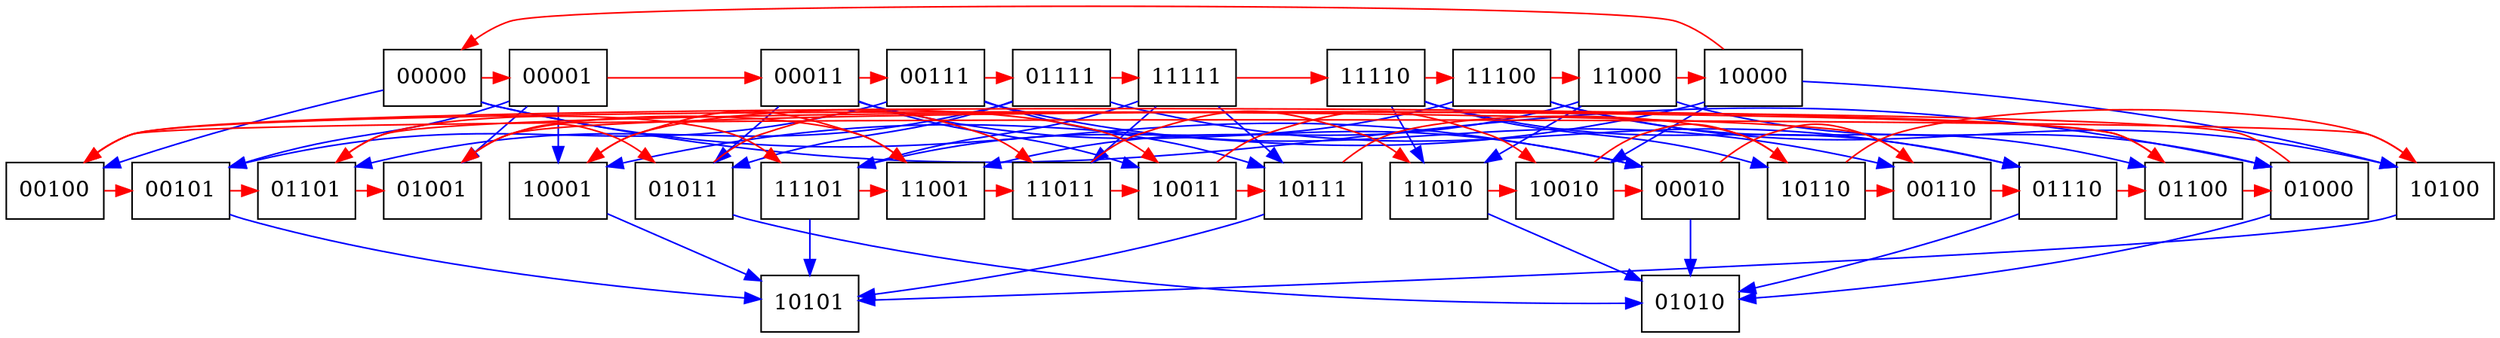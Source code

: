 digraph {
	subgraph level_4 { rank = same; node [shape = box] 00000; 00001; 00011; 00111; 01111; 10000; 11000; 11100; 11110; 11111};
	subgraph level_2 { rank = same; node [shape = box] 00010; 00100; 00101; 00110; 01000; 01001; 01011; 01100; 01101; 01110; 10001; 10010; 10011; 10100; 10110; 10111; 11001; 11010; 11011; 11101};
	subgraph level_0 { rank = same; node [shape = box] 01010; 10101};

	edge [color = red, label = ""] 00000 -> 00001 ;
	edge [color = blue, label = ""] 00000 -> 00010 ;
	edge [color = blue, label = ""] 00000 -> 00100 ;
	edge [color = blue, label = ""] 00000 -> 01000 ;
	edge [color = red, label = ""] 00001 -> 00011 ;
	edge [color = blue, label = ""] 00001 -> 00101 ;
	edge [color = blue, label = ""] 00001 -> 01001 ;
	edge [color = blue, label = ""] 00001 -> 10001 ;
	edge [color = red, label = ""] 00010 -> 00110 ;
	edge [color = blue, label = ""] 00010 -> 01010 ;
	edge [color = blue, label = ""] 00011 -> 00010 ;
	edge [color = red, label = ""] 00011 -> 00111 ;
	edge [color = blue, label = ""] 00011 -> 01011 ;
	edge [color = blue, label = ""] 00011 -> 10011 ;
	edge [color = red, label = ""] 00100 -> 00101 ;
	edge [color = red, label = ""] 00100 -> 01100 ;
	edge [color = red, label = ""] 00101 -> 01101 ;
	edge [color = blue, label = ""] 00101 -> 10101 ;
	edge [color = red, label = ""] 00110 -> 00100 ;
	edge [color = red, label = ""] 00110 -> 01110 ;
	edge [color = blue, label = ""] 00111 -> 00101 ;
	edge [color = blue, label = ""] 00111 -> 00110 ;
	edge [color = red, label = ""] 00111 -> 01111 ;
	edge [color = blue, label = ""] 00111 -> 10111 ;
	edge [color = red, label = ""] 01000 -> 01001 ;
	edge [color = blue, label = ""] 01000 -> 01010 ;
	edge [color = red, label = ""] 01001 -> 01011 ;
	edge [color = red, label = ""] 01001 -> 11001 ;
	edge [color = blue, label = ""] 01011 -> 01010 ;
	edge [color = red, label = ""] 01011 -> 11011 ;
	edge [color = red, label = ""] 01100 -> 01000 ;
	edge [color = red, label = ""] 01100 -> 01101 ;
	edge [color = red, label = ""] 01101 -> 01001 ;
	edge [color = red, label = ""] 01101 -> 11101 ;
	edge [color = blue, label = ""] 01110 -> 01010 ;
	edge [color = red, label = ""] 01110 -> 01100 ;
	edge [color = blue, label = ""] 01111 -> 01011 ;
	edge [color = blue, label = ""] 01111 -> 01101 ;
	edge [color = blue, label = ""] 01111 -> 01110 ;
	edge [color = red, label = ""] 01111 -> 11111 ;
	edge [color = red, label = ""] 10000 -> 00000 ;
	edge [color = blue, label = ""] 10000 -> 10001 ;
	edge [color = blue, label = ""] 10000 -> 10010 ;
	edge [color = blue, label = ""] 10000 -> 10100 ;
	edge [color = red, label = ""] 10001 -> 10011 ;
	edge [color = blue, label = ""] 10001 -> 10101 ;
	edge [color = red, label = ""] 10010 -> 00010 ;
	edge [color = red, label = ""] 10010 -> 10110 ;
	edge [color = red, label = ""] 10011 -> 10010 ;
	edge [color = red, label = ""] 10011 -> 10111 ;
	edge [color = red, label = ""] 10100 -> 00100 ;
	edge [color = blue, label = ""] 10100 -> 10101 ;
	edge [color = red, label = ""] 10110 -> 00110 ;
	edge [color = red, label = ""] 10110 -> 10100 ;
	edge [color = blue, label = ""] 10111 -> 10101 ;
	edge [color = red, label = ""] 10111 -> 10110 ;
	edge [color = blue, label = ""] 11000 -> 01000 ;
	edge [color = red, label = ""] 11000 -> 10000 ;
	edge [color = blue, label = ""] 11000 -> 11001 ;
	edge [color = blue, label = ""] 11000 -> 11010 ;
	edge [color = red, label = ""] 11001 -> 10001 ;
	edge [color = red, label = ""] 11001 -> 11011 ;
	edge [color = blue, label = ""] 11010 -> 01010 ;
	edge [color = red, label = ""] 11010 -> 10010 ;
	edge [color = red, label = ""] 11011 -> 10011 ;
	edge [color = red, label = ""] 11011 -> 11010 ;
	edge [color = blue, label = ""] 11100 -> 01100 ;
	edge [color = blue, label = ""] 11100 -> 10100 ;
	edge [color = red, label = ""] 11100 -> 11000 ;
	edge [color = blue, label = ""] 11100 -> 11101 ;
	edge [color = blue, label = ""] 11101 -> 10101 ;
	edge [color = red, label = ""] 11101 -> 11001 ;
	edge [color = blue, label = ""] 11110 -> 01110 ;
	edge [color = blue, label = ""] 11110 -> 10110 ;
	edge [color = blue, label = ""] 11110 -> 11010 ;
	edge [color = red, label = ""] 11110 -> 11100 ;
	edge [color = blue, label = ""] 11111 -> 10111 ;
	edge [color = blue, label = ""] 11111 -> 11011 ;
	edge [color = blue, label = ""] 11111 -> 11101 ;
	edge [color = red, label = ""] 11111 -> 11110 ;
}